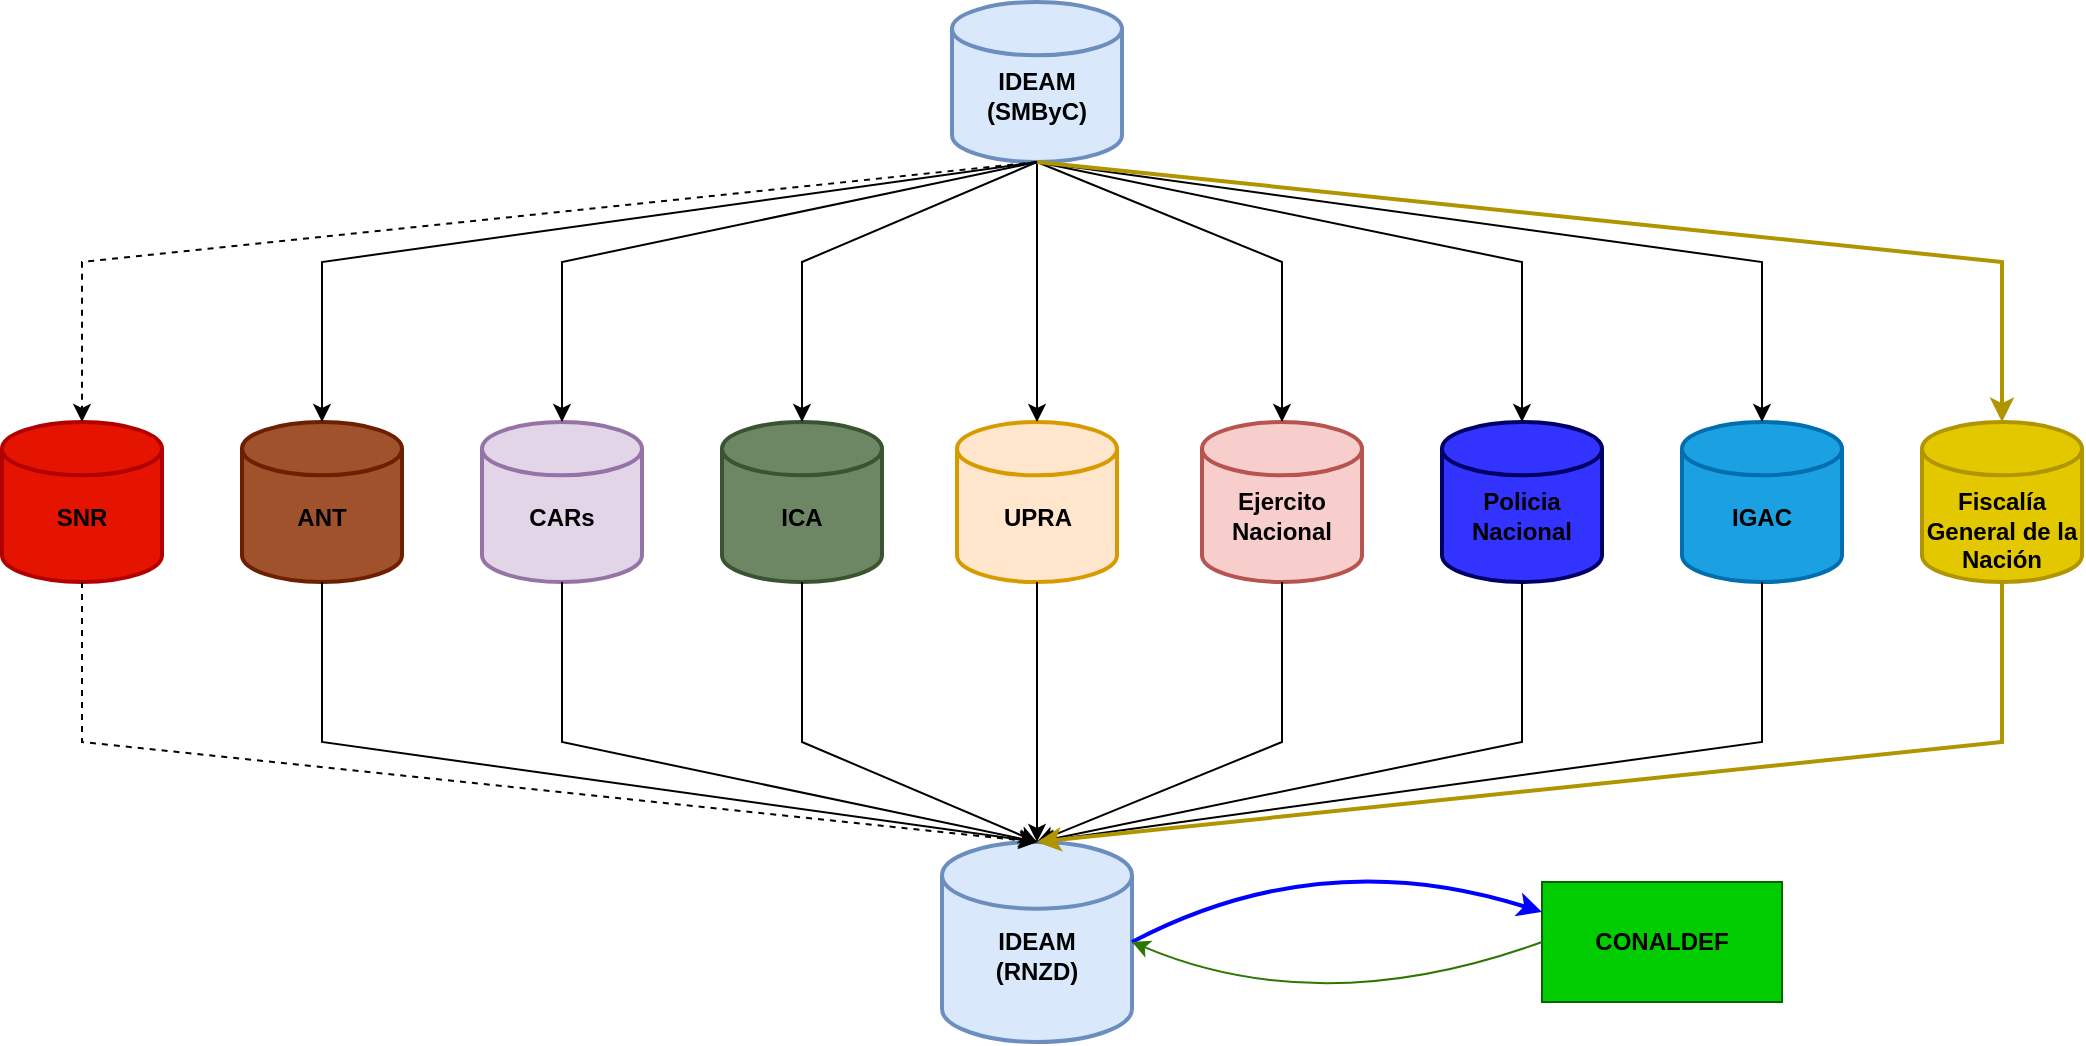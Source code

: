 <mxfile version="23.1.5" type="github" pages="2">
  <diagram name="Fuentes-Informacion-RNZD" id="e-QfBbiG9tp6B0nzcdnJ">
    <mxGraphModel dx="2284" dy="1846" grid="1" gridSize="10" guides="1" tooltips="1" connect="1" arrows="1" fold="1" page="1" pageScale="1" pageWidth="850" pageHeight="1100" math="0" shadow="0">
      <root>
        <mxCell id="0" />
        <mxCell id="1" parent="0" />
        <mxCell id="VlQ0VOd02gV6RQDVFuQx-1" value="&lt;b&gt;&lt;br&gt;IDEAM&lt;br&gt;(RNZD)&lt;/b&gt;" style="strokeWidth=2;html=1;shape=mxgraph.flowchart.database;whiteSpace=wrap;fillColor=#dae8fc;strokeColor=#6c8ebf;" parent="1" vertex="1">
          <mxGeometry x="410" y="410" width="95" height="100" as="geometry" />
        </mxCell>
        <mxCell id="VlQ0VOd02gV6RQDVFuQx-2" value="&lt;br&gt;&lt;b&gt;IDEAM&lt;br&gt;(SMByC)&lt;br&gt;&lt;/b&gt;" style="strokeWidth=2;html=1;shape=mxgraph.flowchart.database;whiteSpace=wrap;fillColor=#dae8fc;strokeColor=#6c8ebf;" parent="1" vertex="1">
          <mxGeometry x="415" y="-10" width="85" height="80" as="geometry" />
        </mxCell>
        <mxCell id="VlQ0VOd02gV6RQDVFuQx-3" value="&lt;b&gt;&lt;font color=&quot;#000000&quot;&gt;&lt;br&gt;ANT&lt;/font&gt;&lt;/b&gt;" style="strokeWidth=2;html=1;shape=mxgraph.flowchart.database;whiteSpace=wrap;fillColor=#a0522d;fontColor=#ffffff;strokeColor=#6D1F00;" parent="1" vertex="1">
          <mxGeometry x="60" y="200" width="80" height="80" as="geometry" />
        </mxCell>
        <mxCell id="VlQ0VOd02gV6RQDVFuQx-4" value="&lt;b&gt;&lt;br&gt;CARs&lt;/b&gt;" style="strokeWidth=2;html=1;shape=mxgraph.flowchart.database;whiteSpace=wrap;fillColor=#e1d5e7;strokeColor=#9673a6;" parent="1" vertex="1">
          <mxGeometry x="180" y="200" width="80" height="80" as="geometry" />
        </mxCell>
        <mxCell id="VlQ0VOd02gV6RQDVFuQx-5" value="&lt;b&gt;&lt;font color=&quot;#000000&quot;&gt;&lt;br&gt;ICA&lt;/font&gt;&lt;/b&gt;" style="strokeWidth=2;html=1;shape=mxgraph.flowchart.database;whiteSpace=wrap;fillColor=#6d8764;fontColor=#ffffff;strokeColor=#3A5431;" parent="1" vertex="1">
          <mxGeometry x="300" y="200" width="80" height="80" as="geometry" />
        </mxCell>
        <mxCell id="VlQ0VOd02gV6RQDVFuQx-6" value="&lt;b&gt;&lt;br&gt;UPRA&lt;/b&gt;" style="strokeWidth=2;html=1;shape=mxgraph.flowchart.database;whiteSpace=wrap;fillColor=#ffe6cc;strokeColor=#d79b00;" parent="1" vertex="1">
          <mxGeometry x="417.5" y="200" width="80" height="80" as="geometry" />
        </mxCell>
        <mxCell id="VlQ0VOd02gV6RQDVFuQx-7" value="&lt;b&gt;&lt;br&gt;Ejercito Nacional&lt;/b&gt;" style="strokeWidth=2;html=1;shape=mxgraph.flowchart.database;whiteSpace=wrap;fillColor=#f8cecc;strokeColor=#b85450;" parent="1" vertex="1">
          <mxGeometry x="540" y="200" width="80" height="80" as="geometry" />
        </mxCell>
        <mxCell id="VlQ0VOd02gV6RQDVFuQx-8" value="&lt;b&gt;&lt;font color=&quot;#000000&quot;&gt;&lt;br&gt;Policia Nacional&lt;/font&gt;&lt;/b&gt;" style="strokeWidth=2;html=1;shape=mxgraph.flowchart.database;whiteSpace=wrap;fillColor=#3333FF;strokeColor=#000066;fontColor=#ffffff;" parent="1" vertex="1">
          <mxGeometry x="660" y="200" width="80" height="80" as="geometry" />
        </mxCell>
        <mxCell id="VlQ0VOd02gV6RQDVFuQx-9" value="&lt;font color=&quot;#000000&quot;&gt;&lt;b&gt;&lt;br&gt;IGAC&lt;/b&gt;&lt;/font&gt;" style="strokeWidth=2;html=1;shape=mxgraph.flowchart.database;whiteSpace=wrap;fillColor=#1ba1e2;strokeColor=#006EAF;fontColor=#ffffff;" parent="1" vertex="1">
          <mxGeometry x="780" y="200" width="80" height="80" as="geometry" />
        </mxCell>
        <mxCell id="VlQ0VOd02gV6RQDVFuQx-10" value="&lt;br&gt;&lt;br&gt;&lt;b&gt;&lt;font color=&quot;#000000&quot;&gt;Fiscalía General de la Nación&lt;/font&gt;&lt;/b&gt;" style="strokeWidth=2;html=1;shape=mxgraph.flowchart.database;whiteSpace=wrap;fillColor=#e3c800;fontColor=#000000;strokeColor=#B09500;" parent="1" vertex="1">
          <mxGeometry x="900" y="200" width="80" height="80" as="geometry" />
        </mxCell>
        <mxCell id="VlQ0VOd02gV6RQDVFuQx-12" value="" style="endArrow=classic;html=1;rounded=0;exitX=0.5;exitY=1;exitDx=0;exitDy=0;exitPerimeter=0;entryX=0.5;entryY=0;entryDx=0;entryDy=0;entryPerimeter=0;" parent="1" source="VlQ0VOd02gV6RQDVFuQx-6" target="VlQ0VOd02gV6RQDVFuQx-1" edge="1">
          <mxGeometry width="50" height="50" relative="1" as="geometry">
            <mxPoint x="380" y="330" as="sourcePoint" />
            <mxPoint x="380" y="470" as="targetPoint" />
            <Array as="points" />
          </mxGeometry>
        </mxCell>
        <mxCell id="VlQ0VOd02gV6RQDVFuQx-13" value="" style="endArrow=classic;html=1;rounded=0;exitX=0.5;exitY=1;exitDx=0;exitDy=0;exitPerimeter=0;entryX=0.5;entryY=0;entryDx=0;entryDy=0;entryPerimeter=0;" parent="1" source="VlQ0VOd02gV6RQDVFuQx-5" target="VlQ0VOd02gV6RQDVFuQx-1" edge="1">
          <mxGeometry width="50" height="50" relative="1" as="geometry">
            <mxPoint x="300" y="320" as="sourcePoint" />
            <mxPoint x="470" y="420" as="targetPoint" />
            <Array as="points">
              <mxPoint x="340" y="360" />
            </Array>
          </mxGeometry>
        </mxCell>
        <mxCell id="VlQ0VOd02gV6RQDVFuQx-14" value="" style="endArrow=classic;html=1;rounded=0;exitX=0.5;exitY=1;exitDx=0;exitDy=0;exitPerimeter=0;entryX=0.5;entryY=0;entryDx=0;entryDy=0;entryPerimeter=0;" parent="1" source="VlQ0VOd02gV6RQDVFuQx-4" target="VlQ0VOd02gV6RQDVFuQx-1" edge="1">
          <mxGeometry width="50" height="50" relative="1" as="geometry">
            <mxPoint x="189.5" y="320" as="sourcePoint" />
            <mxPoint x="189.5" y="460" as="targetPoint" />
            <Array as="points">
              <mxPoint x="220" y="360" />
            </Array>
          </mxGeometry>
        </mxCell>
        <mxCell id="VlQ0VOd02gV6RQDVFuQx-15" value="" style="endArrow=classic;html=1;rounded=0;exitX=0.5;exitY=1;exitDx=0;exitDy=0;exitPerimeter=0;entryX=0.5;entryY=0;entryDx=0;entryDy=0;entryPerimeter=0;" parent="1" source="VlQ0VOd02gV6RQDVFuQx-3" target="VlQ0VOd02gV6RQDVFuQx-1" edge="1">
          <mxGeometry width="50" height="50" relative="1" as="geometry">
            <mxPoint x="79.5" y="330" as="sourcePoint" />
            <mxPoint x="79.5" y="470" as="targetPoint" />
            <Array as="points">
              <mxPoint x="100" y="360" />
            </Array>
          </mxGeometry>
        </mxCell>
        <mxCell id="VlQ0VOd02gV6RQDVFuQx-16" value="" style="endArrow=classic;html=1;rounded=0;exitX=0.5;exitY=1;exitDx=0;exitDy=0;exitPerimeter=0;entryX=0.5;entryY=0;entryDx=0;entryDy=0;entryPerimeter=0;" parent="1" source="VlQ0VOd02gV6RQDVFuQx-7" target="VlQ0VOd02gV6RQDVFuQx-1" edge="1">
          <mxGeometry width="50" height="50" relative="1" as="geometry">
            <mxPoint x="573" y="330" as="sourcePoint" />
            <mxPoint x="573" y="470" as="targetPoint" />
            <Array as="points">
              <mxPoint x="580" y="360" />
            </Array>
          </mxGeometry>
        </mxCell>
        <mxCell id="VlQ0VOd02gV6RQDVFuQx-17" value="" style="endArrow=classic;html=1;rounded=0;exitX=0.5;exitY=1;exitDx=0;exitDy=0;exitPerimeter=0;entryX=0.5;entryY=0;entryDx=0;entryDy=0;entryPerimeter=0;" parent="1" source="VlQ0VOd02gV6RQDVFuQx-8" target="VlQ0VOd02gV6RQDVFuQx-1" edge="1">
          <mxGeometry width="50" height="50" relative="1" as="geometry">
            <mxPoint x="750" y="320" as="sourcePoint" />
            <mxPoint x="750" y="460" as="targetPoint" />
            <Array as="points">
              <mxPoint x="700" y="360" />
            </Array>
          </mxGeometry>
        </mxCell>
        <mxCell id="VlQ0VOd02gV6RQDVFuQx-18" value="" style="endArrow=classic;html=1;rounded=0;exitX=0.5;exitY=1;exitDx=0;exitDy=0;exitPerimeter=0;entryX=0.5;entryY=0;entryDx=0;entryDy=0;entryPerimeter=0;" parent="1" source="VlQ0VOd02gV6RQDVFuQx-9" target="VlQ0VOd02gV6RQDVFuQx-1" edge="1">
          <mxGeometry width="50" height="50" relative="1" as="geometry">
            <mxPoint x="879.5" y="310" as="sourcePoint" />
            <mxPoint x="879.5" y="450" as="targetPoint" />
            <Array as="points">
              <mxPoint x="820" y="360" />
            </Array>
          </mxGeometry>
        </mxCell>
        <mxCell id="VlQ0VOd02gV6RQDVFuQx-19" value="" style="endArrow=classic;html=1;rounded=0;exitX=0.5;exitY=1;exitDx=0;exitDy=0;exitPerimeter=0;entryX=0.5;entryY=0;entryDx=0;entryDy=0;entryPerimeter=0;fillColor=#e3c800;strokeColor=#B09500;strokeWidth=2;" parent="1" source="VlQ0VOd02gV6RQDVFuQx-10" target="VlQ0VOd02gV6RQDVFuQx-1" edge="1">
          <mxGeometry width="50" height="50" relative="1" as="geometry">
            <mxPoint x="989.5" y="310" as="sourcePoint" />
            <mxPoint x="989.5" y="450" as="targetPoint" />
            <Array as="points">
              <mxPoint x="940" y="360" />
            </Array>
          </mxGeometry>
        </mxCell>
        <mxCell id="VlQ0VOd02gV6RQDVFuQx-38" value="&lt;br&gt;&lt;b&gt;&lt;font color=&quot;#000000&quot;&gt;SNR&lt;/font&gt;&lt;/b&gt;" style="strokeWidth=2;html=1;shape=mxgraph.flowchart.database;whiteSpace=wrap;fillColor=#e51400;fontColor=#ffffff;strokeColor=#B20000;" parent="1" vertex="1">
          <mxGeometry x="-60" y="200" width="80" height="80" as="geometry" />
        </mxCell>
        <mxCell id="VlQ0VOd02gV6RQDVFuQx-39" value="" style="endArrow=classic;html=1;rounded=0;exitX=0.5;exitY=1;exitDx=0;exitDy=0;exitPerimeter=0;dashed=1;entryX=0.5;entryY=0;entryDx=0;entryDy=0;entryPerimeter=0;" parent="1" source="VlQ0VOd02gV6RQDVFuQx-38" target="VlQ0VOd02gV6RQDVFuQx-1" edge="1">
          <mxGeometry width="50" height="50" relative="1" as="geometry">
            <mxPoint x="-80" y="390" as="sourcePoint" />
            <mxPoint x="470" y="420" as="targetPoint" />
            <Array as="points">
              <mxPoint x="-20" y="360" />
            </Array>
          </mxGeometry>
        </mxCell>
        <mxCell id="FJCE-YUa50-j19m9URnt-1" value="" style="endArrow=classic;html=1;rounded=0;exitX=0.5;exitY=1;exitDx=0;exitDy=0;exitPerimeter=0;entryX=0.5;entryY=0;entryDx=0;entryDy=0;entryPerimeter=0;" parent="1" source="VlQ0VOd02gV6RQDVFuQx-2" target="VlQ0VOd02gV6RQDVFuQx-6" edge="1">
          <mxGeometry width="50" height="50" relative="1" as="geometry">
            <mxPoint x="410" y="240" as="sourcePoint" />
            <mxPoint x="460" y="190" as="targetPoint" />
          </mxGeometry>
        </mxCell>
        <mxCell id="FJCE-YUa50-j19m9URnt-2" value="" style="endArrow=classic;html=1;rounded=0;entryX=0.5;entryY=0;entryDx=0;entryDy=0;entryPerimeter=0;exitX=0.5;exitY=1;exitDx=0;exitDy=0;exitPerimeter=0;" parent="1" source="VlQ0VOd02gV6RQDVFuQx-2" target="VlQ0VOd02gV6RQDVFuQx-7" edge="1">
          <mxGeometry width="50" height="50" relative="1" as="geometry">
            <mxPoint x="480" y="90" as="sourcePoint" />
            <mxPoint x="468" y="210" as="targetPoint" />
            <Array as="points">
              <mxPoint x="580" y="120" />
            </Array>
          </mxGeometry>
        </mxCell>
        <mxCell id="FJCE-YUa50-j19m9URnt-3" value="" style="endArrow=classic;html=1;rounded=0;exitX=0.5;exitY=1;exitDx=0;exitDy=0;exitPerimeter=0;entryX=0.5;entryY=0;entryDx=0;entryDy=0;entryPerimeter=0;" parent="1" source="VlQ0VOd02gV6RQDVFuQx-2" target="VlQ0VOd02gV6RQDVFuQx-8" edge="1">
          <mxGeometry width="50" height="50" relative="1" as="geometry">
            <mxPoint x="478" y="90" as="sourcePoint" />
            <mxPoint x="478" y="220" as="targetPoint" />
            <Array as="points">
              <mxPoint x="700" y="120" />
            </Array>
          </mxGeometry>
        </mxCell>
        <mxCell id="FJCE-YUa50-j19m9URnt-4" value="" style="endArrow=classic;html=1;rounded=0;exitX=0.5;exitY=1;exitDx=0;exitDy=0;exitPerimeter=0;entryX=0.5;entryY=0;entryDx=0;entryDy=0;entryPerimeter=0;" parent="1" source="VlQ0VOd02gV6RQDVFuQx-2" target="VlQ0VOd02gV6RQDVFuQx-9" edge="1">
          <mxGeometry width="50" height="50" relative="1" as="geometry">
            <mxPoint x="488" y="100" as="sourcePoint" />
            <mxPoint x="488" y="230" as="targetPoint" />
            <Array as="points">
              <mxPoint x="820" y="120" />
            </Array>
          </mxGeometry>
        </mxCell>
        <mxCell id="FJCE-YUa50-j19m9URnt-5" value="" style="endArrow=classic;html=1;rounded=0;exitX=0.5;exitY=1;exitDx=0;exitDy=0;exitPerimeter=0;entryX=0.5;entryY=0;entryDx=0;entryDy=0;entryPerimeter=0;fillColor=#e3c800;strokeColor=#B09500;strokeWidth=2;" parent="1" source="VlQ0VOd02gV6RQDVFuQx-2" target="VlQ0VOd02gV6RQDVFuQx-10" edge="1">
          <mxGeometry width="50" height="50" relative="1" as="geometry">
            <mxPoint x="498" y="110" as="sourcePoint" />
            <mxPoint x="498" y="240" as="targetPoint" />
            <Array as="points">
              <mxPoint x="940" y="120" />
            </Array>
          </mxGeometry>
        </mxCell>
        <mxCell id="FJCE-YUa50-j19m9URnt-6" value="" style="endArrow=classic;html=1;rounded=0;exitX=0.5;exitY=1;exitDx=0;exitDy=0;exitPerimeter=0;entryX=0.5;entryY=0;entryDx=0;entryDy=0;entryPerimeter=0;" parent="1" source="VlQ0VOd02gV6RQDVFuQx-2" target="VlQ0VOd02gV6RQDVFuQx-5" edge="1">
          <mxGeometry width="50" height="50" relative="1" as="geometry">
            <mxPoint x="508" y="120" as="sourcePoint" />
            <mxPoint x="508" y="250" as="targetPoint" />
            <Array as="points">
              <mxPoint x="340" y="120" />
            </Array>
          </mxGeometry>
        </mxCell>
        <mxCell id="FJCE-YUa50-j19m9URnt-7" value="" style="endArrow=classic;html=1;rounded=0;exitX=0.5;exitY=1;exitDx=0;exitDy=0;exitPerimeter=0;entryX=0.5;entryY=0;entryDx=0;entryDy=0;entryPerimeter=0;" parent="1" source="VlQ0VOd02gV6RQDVFuQx-2" target="VlQ0VOd02gV6RQDVFuQx-4" edge="1">
          <mxGeometry width="50" height="50" relative="1" as="geometry">
            <mxPoint x="518" y="130" as="sourcePoint" />
            <mxPoint x="518" y="260" as="targetPoint" />
            <Array as="points">
              <mxPoint x="220" y="120" />
            </Array>
          </mxGeometry>
        </mxCell>
        <mxCell id="FJCE-YUa50-j19m9URnt-8" value="" style="endArrow=classic;html=1;rounded=0;exitX=0.5;exitY=1;exitDx=0;exitDy=0;exitPerimeter=0;entryX=0.5;entryY=0;entryDx=0;entryDy=0;entryPerimeter=0;" parent="1" source="VlQ0VOd02gV6RQDVFuQx-2" target="VlQ0VOd02gV6RQDVFuQx-3" edge="1">
          <mxGeometry width="50" height="50" relative="1" as="geometry">
            <mxPoint x="528" y="140" as="sourcePoint" />
            <mxPoint x="528" y="270" as="targetPoint" />
            <Array as="points">
              <mxPoint x="100" y="120" />
            </Array>
          </mxGeometry>
        </mxCell>
        <mxCell id="FJCE-YUa50-j19m9URnt-9" value="" style="endArrow=classic;html=1;rounded=0;exitX=0.5;exitY=1;exitDx=0;exitDy=0;exitPerimeter=0;entryX=0.5;entryY=0;entryDx=0;entryDy=0;entryPerimeter=0;dashed=1;" parent="1" source="VlQ0VOd02gV6RQDVFuQx-2" target="VlQ0VOd02gV6RQDVFuQx-38" edge="1">
          <mxGeometry width="50" height="50" relative="1" as="geometry">
            <mxPoint x="538" y="150" as="sourcePoint" />
            <mxPoint x="538" y="280" as="targetPoint" />
            <Array as="points">
              <mxPoint x="-20" y="120" />
            </Array>
          </mxGeometry>
        </mxCell>
        <mxCell id="daKd64UBBOs_xjBt6I7k-1" value="&lt;b&gt;CONALDEF&lt;/b&gt;" style="rounded=0;whiteSpace=wrap;html=1;fillColor=#00CC00;strokeColor=#006600;" parent="1" vertex="1">
          <mxGeometry x="710" y="430" width="120" height="60" as="geometry" />
        </mxCell>
        <mxCell id="daKd64UBBOs_xjBt6I7k-2" value="" style="curved=1;endArrow=classic;html=1;rounded=0;exitX=1;exitY=0.5;exitDx=0;exitDy=0;exitPerimeter=0;entryX=0;entryY=0.25;entryDx=0;entryDy=0;strokeColor=#0000FF;strokeWidth=2;" parent="1" source="VlQ0VOd02gV6RQDVFuQx-1" target="daKd64UBBOs_xjBt6I7k-1" edge="1">
          <mxGeometry width="50" height="50" relative="1" as="geometry">
            <mxPoint x="580" y="350" as="sourcePoint" />
            <mxPoint x="670" y="320" as="targetPoint" />
            <Array as="points">
              <mxPoint x="600" y="410" />
            </Array>
          </mxGeometry>
        </mxCell>
        <mxCell id="daKd64UBBOs_xjBt6I7k-3" value="" style="curved=1;endArrow=classic;html=1;rounded=0;exitX=0;exitY=0.5;exitDx=0;exitDy=0;entryX=1;entryY=0.5;entryDx=0;entryDy=0;entryPerimeter=0;fillColor=#60a917;strokeColor=#2D7600;" parent="1" source="daKd64UBBOs_xjBt6I7k-1" target="VlQ0VOd02gV6RQDVFuQx-1" edge="1">
          <mxGeometry width="50" height="50" relative="1" as="geometry">
            <mxPoint x="695" y="595" as="sourcePoint" />
            <mxPoint x="500" y="610" as="targetPoint" />
            <Array as="points">
              <mxPoint x="600" y="500" />
            </Array>
          </mxGeometry>
        </mxCell>
      </root>
    </mxGraphModel>
  </diagram>
  <diagram id="pPpRx3gP8XtxqKereGbG" name="Schemas-RNZD">
    <mxGraphModel dx="1434" dy="746" grid="1" gridSize="10" guides="1" tooltips="1" connect="1" arrows="1" fold="1" page="1" pageScale="1" pageWidth="850" pageHeight="1100" math="0" shadow="0">
      <root>
        <mxCell id="0" />
        <mxCell id="1" parent="0" />
        <mxCell id="hYwrYxQU-nUe-HuMrt9B-1" value="&lt;b&gt;ANT&lt;/b&gt;" style="swimlane;fontStyle=0;childLayout=stackLayout;horizontal=1;startSize=26;fillColor=#a0522d;horizontalStack=0;resizeParent=1;resizeParentMax=0;resizeLast=0;collapsible=1;marginBottom=0;whiteSpace=wrap;html=1;fontColor=#ffffff;strokeColor=#6D1F00;" parent="1" vertex="1">
          <mxGeometry x="10" y="730" width="230" height="130" as="geometry" />
        </mxCell>
        <mxCell id="hYwrYxQU-nUe-HuMrt9B-2" value="&lt;b&gt;ID Proceso agrario&lt;/b&gt;: string" style="text;strokeColor=none;fillColor=none;align=left;verticalAlign=top;spacingLeft=4;spacingRight=4;overflow=hidden;rotatable=0;points=[[0,0.5],[1,0.5]];portConstraint=eastwest;whiteSpace=wrap;html=1;" parent="hYwrYxQU-nUe-HuMrt9B-1" vertex="1">
          <mxGeometry y="26" width="230" height="26" as="geometry" />
        </mxCell>
        <mxCell id="hYwrYxQU-nUe-HuMrt9B-3" value="Estado procesal: string" style="text;strokeColor=none;fillColor=none;align=left;verticalAlign=top;spacingLeft=4;spacingRight=4;overflow=hidden;rotatable=0;points=[[0,0.5],[1,0.5]];portConstraint=eastwest;whiteSpace=wrap;html=1;" parent="hYwrYxQU-nUe-HuMrt9B-1" vertex="1">
          <mxGeometry y="52" width="230" height="26" as="geometry" />
        </mxCell>
        <mxCell id="hYwrYxQU-nUe-HuMrt9B-4" value="Identificacion juridica del predio: string" style="text;strokeColor=none;fillColor=none;align=left;verticalAlign=top;spacingLeft=4;spacingRight=4;overflow=hidden;rotatable=0;points=[[0,0.5],[1,0.5]];portConstraint=eastwest;whiteSpace=wrap;html=1;" parent="hYwrYxQU-nUe-HuMrt9B-1" vertex="1">
          <mxGeometry y="78" width="230" height="26" as="geometry" />
        </mxCell>
        <mxCell id="hYwrYxQU-nUe-HuMrt9B-5" value="Identificacion intervinientes: string" style="text;strokeColor=none;fillColor=none;align=left;verticalAlign=top;spacingLeft=4;spacingRight=4;overflow=hidden;rotatable=0;points=[[0,0.5],[1,0.5]];portConstraint=eastwest;whiteSpace=wrap;html=1;" parent="hYwrYxQU-nUe-HuMrt9B-1" vertex="1">
          <mxGeometry y="104" width="230" height="26" as="geometry" />
        </mxCell>
      </root>
    </mxGraphModel>
  </diagram>
</mxfile>
